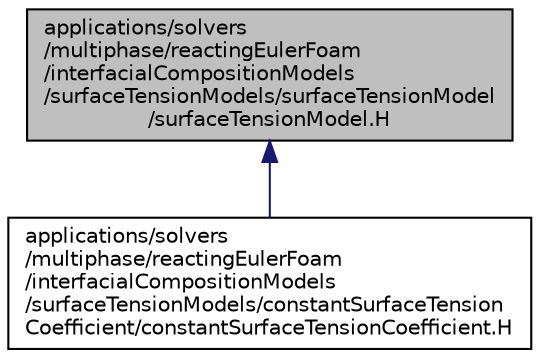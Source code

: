 digraph "applications/solvers/multiphase/reactingEulerFoam/interfacialCompositionModels/surfaceTensionModels/surfaceTensionModel/surfaceTensionModel.H"
{
  bgcolor="transparent";
  edge [fontname="Helvetica",fontsize="10",labelfontname="Helvetica",labelfontsize="10"];
  node [fontname="Helvetica",fontsize="10",shape=record];
  Node1 [label="applications/solvers\l/multiphase/reactingEulerFoam\l/interfacialCompositionModels\l/surfaceTensionModels/surfaceTensionModel\l/surfaceTensionModel.H",height=0.2,width=0.4,color="black", fillcolor="grey75", style="filled", fontcolor="black"];
  Node1 -> Node2 [dir="back",color="midnightblue",fontsize="10",style="solid",fontname="Helvetica"];
  Node2 [label="applications/solvers\l/multiphase/reactingEulerFoam\l/interfacialCompositionModels\l/surfaceTensionModels/constantSurfaceTension\lCoefficient/constantSurfaceTensionCoefficient.H",height=0.2,width=0.4,color="black",URL="$a03465.html"];
}
